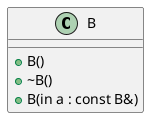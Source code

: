 {
  "sha1": "huwk63if16bdlw77o2u0vszvfb6hpfp",
  "insertion": {
    "when": "2024-06-03T18:59:30.050Z",
    "url": "https://github.com/plantuml/plantuml/issues/81",
    "user": "plantuml@gmail.com"
  }
}
@startuml
class B {
+ B()
+ ~B()
+ B(in a : const B&)
}
@enduml
